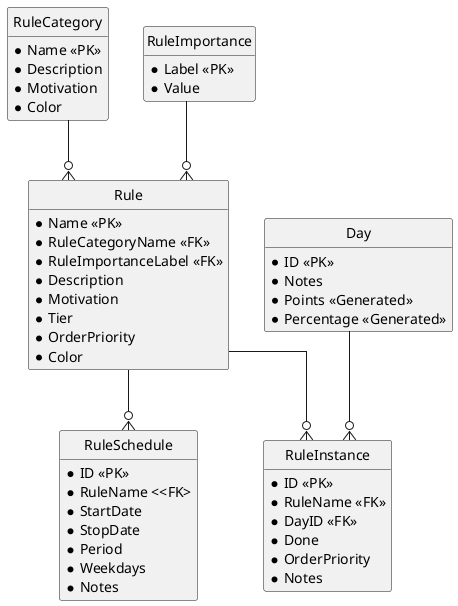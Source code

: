 @startuml

skinparam linetype ortho
hide circle
hide empty members

entity RuleCategory {
    * Name <<PK>>
    * Description
    * Motivation
    * Color
}

entity Rule {
    * Name <<PK>>
    * RuleCategoryName <<FK>>
    * RuleImportanceLabel <<FK>>
    * Description
    * Motivation
    * Tier
    * OrderPriority
    * Color
}

entity RuleSchedule {
    * ID <<PK>>
    * RuleName <<FK>
    * StartDate
    * StopDate
    * Period
    * Weekdays
    * Notes
}

entity RuleImportance {
    * Label <<PK>>
    * Value
}

entity RuleInstance {
    * ID <<PK>>
    * RuleName <<FK>>
    * DayID <<FK>>
    * Done
    * OrderPriority
    * Notes
}

entity Day {
    * ID <<PK>>
    * Notes
    * Points <<Generated>>
    * Percentage <<Generated>>
}

Day --o{ RuleInstance
Rule --o{ RuleInstance
RuleCategory --o{ Rule
Rule --o{ RuleSchedule
RuleImportance --o{ Rule

@enduml
